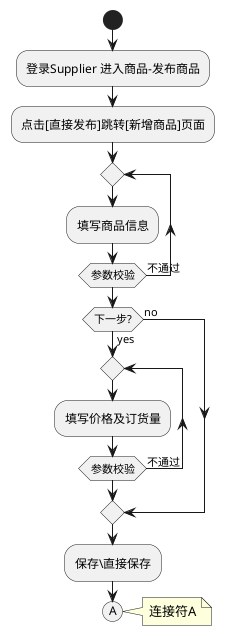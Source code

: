 '直接发布商品 流程图
@startuml
start
:登录Supplier 进入商品-发布商品;
:点击[直接发布]跳转[新增商品]页面;
repeat
    :填写商品信息;
repeat while(参数校验) is (不通过)

if(下一步?) then (yes)
    repeat
    :填写价格及订货量;
    repeat while(参数校验) is (不通过)
else (no)
endif
:保存\直接保存;
(A)
note right: 连接符A
@enduml

@startuml
(A)
note left: 连接符A
if(参数校验?) then (不通过)
    :抛出异常;
    stop
else(通过)
note left
    验证包括sku编码重复
    sku数据重复
    相关基础数据验证
    签约分类
    签约品牌
    店铺分类等
end note
endif
:保存商品信息、新增图片、店铺分类、商品属性;
if(多规格？) then (是)
    :新增规格、新增规格值;
else(否)
endif
repeat
:遍历sku保存sku的规格和规格值关系;
repeat while(sku遍历完成？) is (no)
:ares埋点;
:持久化SKU到ES;
stop
@enduml

'直接发布商品 时序图
@startuml
autonumber
actor react
react -> controller     :发起新增商品请求
controller -> controller:参数校验
controller -> provider  :商品信息保存\ngoodsProvider.add
provider -> service     :商品信息保存\ngoodsService.add
service -> service      :参数校验
note right
    sku编码重复、sku数据重复
    签约分类 签约品牌 店铺分类
    等基础数据验证
end note
service -> repository   :保存商品数据
note over service,repository
    依次请求
    保存商品数据goodsRepository.save
    保存图片goodsImageRepository.save
    保存店铺分类storeCateGoodsRelaRepository.save
    保存商品属性goodsPropDetailRelRepository.save
    保存规格goodsSpecRepository.save
    保存规格值goodsSpecDetailRepository.save
    保存sku规格关系goodsInfoSpecDetailRelRepository.save
end note
database db
repository -> db        :保存商品数据
db --> repository       :返回保存的商品数据
repository --> service  :返回保存的商品数据
service --> provider    :返回商品Id
provider --> controller :返回商品Id
controller -> provider  :ares埋点\ngoodsAresProvider.dispatchFunction
provider -> service     :发送MQ\ngoodsAresService.dispatchFunction
service --> provider    :返回结果
provider --> controller :返回结果
controller -> service   :商品持久到ES\nesGoodsInfoElasticService.initEsGoodsInfo
service -> db           :商品持久到ES
db --> service          :返回结果
service --> controller  :返回结果
controller --> react    :返回结果
@enduml

'直接发布商品 类图
@startuml
class GoodsController{
    -CommonUtil commonUtil
    -GoodsProvider goodsProvider
    -CompanyInfoQueryProvider companyInfoQueryProvider
    -FreightTemplateGoodsQueryProvider freightTemplateGoodsQueryProvider
    +GoodsAresProvider goodsAresProvider
    -EsGoodsInfoElasticService esGoodsInfoElasticService
    +BaseResponse<String> add(GoodsAddRequest request)
}

FreightTemplateGoodsQueryProvider -* GoodsController
GoodsController *- CompanyInfoQueryProvider
GoodsController *-- CommonUtil
GoodsController *-- GoodsAresProvider
GoodsController *-- EsGoodsInfoElasticService
GoodsController *-- GoodsProvider

class CommonUtil{
    +Long getCompanyInfoId()
    +Long getStoreId()
}
class EsGoodsInfoElasticService{
    +void initEsGoodsInfo(EsGoodsInfoRequest request)
}
interface CompanyInfoQueryProvider{
    +BaseResponse<CompanyInfoByIdResponse> getCompanyInfoById(CompanyInfoByIdRequest request)
}
interface FreightTemplateGoodsQueryProvider{
    +BaseResponse existsById(FreightTemplateGoodsExistsByIdRequest request)
}
interface GoodsAresProvider{
    +BaseResponse dispatchFunction(DispatcherFunctionRequest dispatcherFunctionRequest)
}
interface GoodsProvider{
    +BaseResponse<GoodsAddResponse> add(GoodsAddRequest request)
}

CompanyInfoQueryProvider <|. CompanyInfoQueryController
class CompanyInfoQueryController{
    -CompanyInfoService companyInfoService
    +BaseResponse<CompanyInfoByIdResponse> getCompanyInfoById(CompanyInfoByIdRequest request)
}
CompanyInfoQueryController *-- CompanyInfoService
class CompanyInfoService{
    -CompanyInfoRepository companyInfoRepository
    +CompanyInfo findOne(Long companyInfoId)
}
CompanyInfoService *-- CompanyInfoRepository
interface CompanyInfoRepository{
    +T findOne(ID id)
}

FreightTemplateGoodsQueryController .|> FreightTemplateGoodsQueryProvider
class FreightTemplateGoodsQueryController{
    -FreightTemplateGoodsService freightTemplateGoodsService
    +BaseResponse existsById(FreightTemplateGoodsExistsByIdRequest request)
}
FreightTemplateGoodsQueryController *-- FreightTemplateGoodsService
class FreightTemplateGoodsService{
    -FreightTemplateGoodsRepository freightTemplateGoodsRepository
    +void hasFreightTemp(Long freightTempId)
}
FreightTemplateGoodsService *-- FreightTemplateGoodsRepository
interface FreightTemplateGoodsRepository{
    +FreightTemplateGoods queryById(Long freightTempId)
}

class GoodsAresController implements GoodsAresProvider{
    -GoodsAresService goodsAresService
    +BaseResponse dispatchFunction(DispatcherFunctionRequest dispatcherFunctionRequest)

}
GoodsAresController *-- GoodsAresService
class GoodsAresService{
    -JmsTemplate jmsTemplate
    -GoodsRepository goodsRepository
    +BaseResponse dispatchFunction(DispatcherFunctionRequest dispatcherFunctionRequest)
    +void addGoodsSku(Object... objs)
}
GoodsRepository -* GoodsAresService
interface GoodsRepository{
    +T findOne(ID id)
    +long count(Specification<T> spec)
    +<S extends T> S save(S entity)
}
GoodsProvider <|.. GoodsController1
class GoodsController1{
    -GoodsService goodsService
    +BaseResponse<GoodsAddResponse> add(GoodsAddRequest request)
}
note left: 区别于buff中的GoodsController
GoodsController1 *-- GoodsService
class GoodsService{
    -GoodsRepository goodsRepository
    -GoodsInfoRepository goodsInfoRepository
    -GoodsImageRepository goodsImageRepository
    -StoreCateGoodsRelaRepository storeCateGoodsRelaRepository
    -GoodsPropDetailRelRepository goodsPropDetailRelRepository
    -GoodsSpecRepository goodsSpecRepository
    -GoodsSpecDetailRepository goodsSpecDetailRepository
    -GoodsInfoSpecDetailRelRepository goodsInfoSpecDetailRelRepository
    -GoodsCommonService goodsCommonService
    +String add(GoodsSaveRequest saveRequest)
}
GoodsService *- GoodsRepository
GoodsService *-- GoodsInfoRepository
GoodsService *-- GoodsImageRepository
GoodsService *-- StoreCateGoodsRelaRepository
GoodsService *-- GoodsPropDetailRelRepository
GoodsService *-- GoodsSpecRepository
GoodsService *-- GoodsSpecDetailRepository
GoodsService *-- GoodsInfoSpecDetailRelRepository
GoodsCommonService -* GoodsService

interface GoodsInfoRepository{
    +List<T> findAll(Specification<T> spec)
}
interface GoodsImageRepository{
    +<S extends T> S save(S entity)
}
interface StoreCateGoodsRelaRepository{
    +<S extends T> S save(S entity)
}
interface GoodsPropDetailRelRepository{
    +<S extends T> List save(Iterable entities)
}
interface GoodsSpecRepository{
    +<S extends T> S save(S entity)
}
interface GoodsSpecDetailRepository{
    +<S extends T> S save(S entity)
}
interface GoodsInfoSpecDetailRelRepository{
    +<S extends T> S save(S entity)
}

class GoodsCommonService{
    -AuditQueryProvider auditQueryProvider
    +void setCheckState(Goods goods)
}
AuditQueryProvider -* GoodsCommonService
interface AuditQueryProvider{
    +BaseResponse<BossGoodsAuditResponse> isBossGoodsAudit()
    +BaseResponse<SupplierGoodsAuditResponse> isSupplierGoodsAudit()
}
note left: 访问到setting服务\n参见setting服务类图
@enduml
